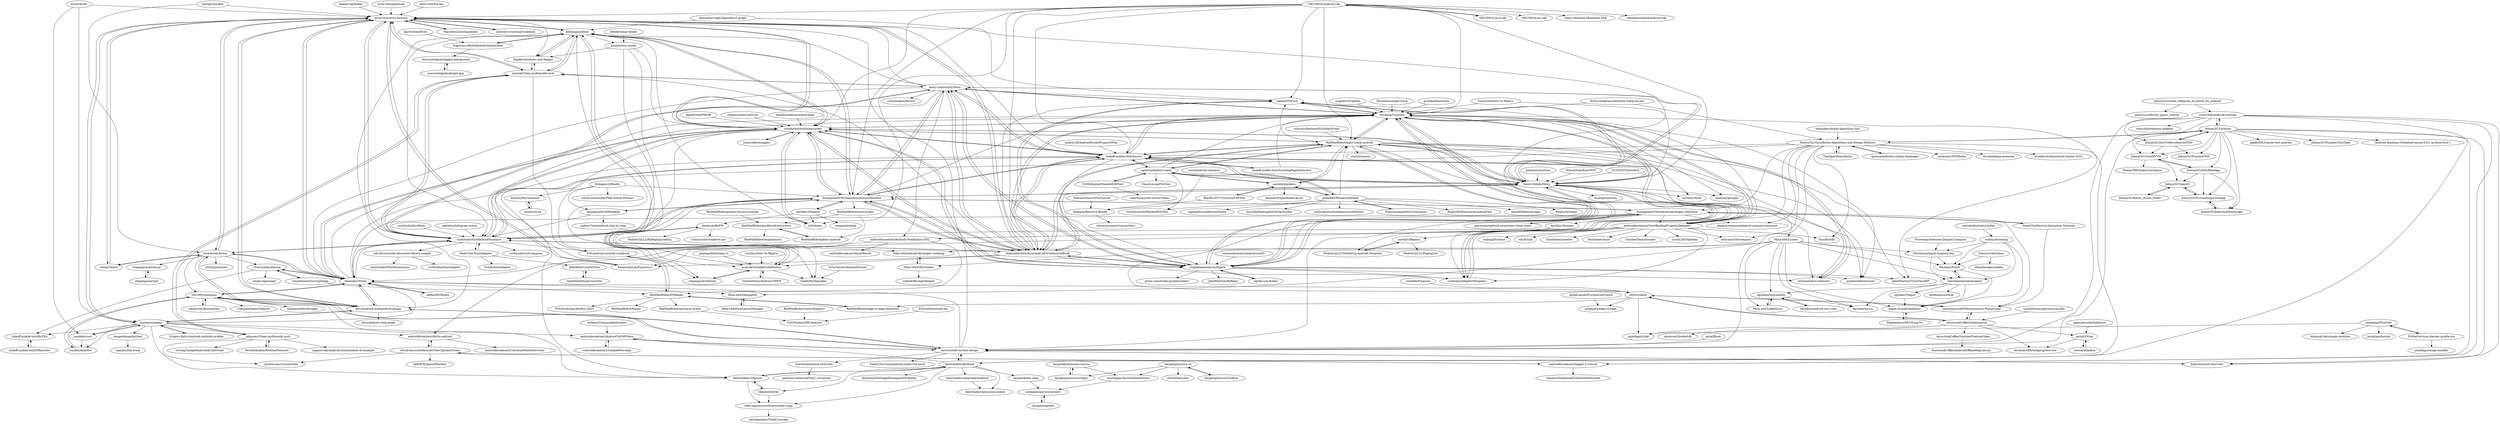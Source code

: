 digraph G {
"avito-tech/playbook" -> "avito-tech/avito-android" ["e"=1]
"TheAlgorithms/Kotlin" -> "DmitryTsyvtsyn/Kotlin-Algorithms-and-Design-Patterns" ["e"=1]
"kotlinsg/modular" -> "matzuk/Clean-multimodel-arch"
"kotlinsg/modular" -> "Tagakov/modules-and-dagger"
"kotlinsg/modular" -> "matzuk/TestableCodeMobius"
"kotlinsg/modular" -> "yandextaxitech/binaryprefs"
"kotlinsg/modular" -> "frogermcs/MultiModuleGithubClient"
"kotlinsg/modular" -> "avito-tech/avito-android"
"kotlinsg/modular" -> "ImangazalievM/CleanArchitectureManifest"
"kotlinsg/modular" -> "stepango/Archetype"
"kotlinsg/modular" -> "surfstudio/SurfAndroidStandard"
"kotlinsg/modular" -> "lyft/domic" ["e"=1]
"kotlinsg/modular" -> "hhru/android-multimodule-plugin"
"kotlinsg/modular" -> "kzaikin/test-smells"
"bobymicroby/elmo" -> "AllanHasegawa/kelm"
"bobymicroby/elmo" -> "Mishkun/Puerh"
"tinkoff-mobile-tech/ScrollingPagerIndicator" -> "tinkoff-mobile-tech/decoro" ["e"=1]
"tinkoff-mobile-tech/ScrollingPagerIndicator" -> "terrakok/Cicerone" ["e"=1]
"kotlin-telegram-bot/kotlin-telegram-bot" -> "terrakok/Cicerone" ["e"=1]
"kotlin-telegram-bot/kotlin-telegram-bot" -> "DmitryTsyvtsyn/Kotlin-Algorithms-and-Design-Patterns" ["e"=1]
"moxy-community/Moxy" -> "Arello-Mobile/Moxy"
"moxy-community/Moxy" -> "tinkoff-mobile-tech/decoro"
"moxy-community/Moxy" -> "terrakok/Cicerone"
"moxy-community/Moxy" -> "schoolhelper/MoxyX"
"moxy-community/Moxy" -> "ImangazalievM/CleanArchitectureManifest"
"moxy-community/Moxy" -> "surfstudio/SurfAndroidStandard"
"moxy-community/Moxy" -> "stephanenicolas/toothpick"
"moxy-community/Moxy" -> "ikarenkov/Modo"
"moxy-community/Moxy" -> "AndroidArchitecture/AndroidArchitectureBook"
"moxy-community/Moxy" -> "matzuk/Clean-multimodel-arch"
"moxy-community/Moxy" -> "avito-tech/avito-android"
"moxy-community/Moxy" -> "yandextaxitech/binaryprefs"
"moxy-community/Moxy" -> "badoo/MVICore" ["e"=1]
"moxy-community/Moxy" -> "kotlinsg/modular"
"moxy-community/Moxy" -> "androidbroadcast/Android-Notification-DSL"
"surfstudio/SurfAndroidStandard" -> "ImangazalievM/CleanArchitectureManifest"
"surfstudio/SurfAndroidStandard" -> "avito-tech/avito-android"
"surfstudio/SurfAndroidStandard" -> "ikarenkov/Modo"
"surfstudio/SurfAndroidStandard" -> "tinkoff-mobile-tech/decoro"
"surfstudio/SurfAndroidStandard" -> "surfstudio/surf-compose"
"surfstudio/SurfAndroidStandard" -> "Miha-x64/android-developer-roadmap"
"surfstudio/SurfAndroidStandard" -> "Fi5t/android-security-cookbook"
"surfstudio/SurfAndroidStandard" -> "formatools/forma"
"surfstudio/SurfAndroidStandard" -> "moxy-community/Moxy"
"surfstudio/SurfAndroidStandard" -> "yandextaxitech/binaryprefs"
"surfstudio/SurfAndroidStandard" -> "MaksTuev/EasyAdapter"
"surfstudio/SurfAndroidStandard" -> "matzuk/Clean-multimodel-arch"
"surfstudio/SurfAndroidStandard" -> "dmdevgo/RxPM"
"surfstudio/SurfAndroidStandard" -> "AndroidArchitecture/AndroidArchitectureBook"
"surfstudio/SurfAndroidStandard" -> "ozh-dev/recycler-decorator-library-sample"
"oolong-kt/oolong" -> "Mishkun/Puerh"
"oolong-kt/oolong" -> "inkremental/inkremental"
"oolong-kt/oolong" -> "Mishkun/jetpack-compose-faq"
"oolong-kt/oolong" -> "happy-bracket/dolphins"
"badoo/MVICore" -> "terrakok/Cicerone" ["e"=1]
"badoo/MVICore" -> "stephanenicolas/toothpick" ["e"=1]
"badoo/MVICore" -> "Arello-Mobile/Moxy" ["e"=1]
"AndroidArchitecture/AndroidArchitectureBook" -> "ImangazalievM/CleanArchitectureManifest"
"AndroidArchitecture/AndroidArchitectureBook" -> "terrakok/Cicerone"
"AndroidArchitecture/AndroidArchitectureBook" -> "Arello-Mobile/Moxy"
"AndroidArchitecture/AndroidArchitectureBook" -> "stephanenicolas/toothpick"
"AndroidArchitecture/AndroidArchitectureBook" -> "yandextaxitech/binaryprefs"
"AndroidArchitecture/AndroidArchitectureBook" -> "RedMadRobot/input-mask-android"
"AndroidArchitecture/AndroidArchitectureBook" -> "surfstudio/SurfAndroidStandard"
"AndroidArchitecture/AndroidArchitectureBook" -> "moxy-community/Moxy"
"AndroidArchitecture/AndroidArchitectureBook" -> "avito-tech/avito-android"
"AndroidArchitecture/AndroidArchitectureBook" -> "badoo/MVICore" ["e"=1]
"AndroidArchitecture/AndroidArchitectureBook" -> "KasperskyLab/Kaspresso" ["e"=1]
"AndroidArchitecture/AndroidArchitectureBook" -> "tinkoff-mobile-tech/decoro"
"AndroidArchitecture/AndroidArchitectureBook" -> "sockeqwe/AdapterDelegates" ["e"=1]
"AndroidArchitecture/AndroidArchitectureBook" -> "matzuk/Clean-multimodel-arch"
"AndroidArchitecture/AndroidArchitectureBook" -> "matzuk/TestableCodeMobius"
"appleboy/telegram-action" -> "surfstudio/SurfAndroidStandard" ["e"=1]
"skrugly/mirakle" -> "avito-tech/avito-android" ["e"=1]
"skrugly/mirakle" -> "formatools/forma" ["e"=1]
"igorwojda/kotlin-coding-challenges" -> "DmitryTsyvtsyn/Kotlin-Algorithms-and-Design-Patterns" ["e"=1]
"lyft/domic" -> "yandextaxitech/binaryprefs" ["e"=1]
"RedMadRobot/style-guides" -> "RedMadRobot/gradle-infrastructure"
"RedMadRobot/style-guides" -> "RedMadRobot/gears-android"
"MaksTuev/EasyAdapter" -> "Zuluft/AutoAdapter"
"MaksTuev/EasyAdapter" -> "AnkitKiet/CounterView"
"MaksTuev/EasyAdapter" -> "surfstudio/SurfAndroidStandard"
"ImangazalievM/Bubbble" -> "ImangazalievM/CleanArchitectureManifest"
"ImangazalievM/Bubbble" -> "andrey7mel/android-step-by-step" ["e"=1]
"ImangazalievM/Bubbble" -> "surfstudio/SurfAndroidStandard"
"badoo/MVIKotlin" -> "ikarenkov/Modo" ["e"=1]
"agoda-com/Kakao" -> "stephanenicolas/toothpick" ["e"=1]
"VKCOM/vk-android-sdk" -> "VKCOM/vk-java-sdk" ["e"=1]
"VKCOM/vk-android-sdk" -> "Arello-Mobile/Moxy"
"VKCOM/vk-android-sdk" -> "VKCOM/vk-ios-sdk" ["e"=1]
"VKCOM/vk-android-sdk" -> "thest1/Android-VKontakte-SDK"
"VKCOM/vk-android-sdk" -> "ImangazalievM/CleanArchitectureManifest"
"VKCOM/vk-android-sdk" -> "tinkoff-mobile-tech/decoro"
"VKCOM/vk-android-sdk" -> "RedMadRobot/input-mask-android"
"VKCOM/vk-android-sdk" -> "terrakok/Cicerone"
"VKCOM/vk-android-sdk" -> "badoo/MVICore" ["e"=1]
"VKCOM/vk-android-sdk" -> "avito-tech/avito-android"
"VKCOM/vk-android-sdk" -> "lyft/domic" ["e"=1]
"VKCOM/vk-android-sdk" -> "yandextaxitech/binaryprefs"
"VKCOM/vk-android-sdk" -> "AndroidArchitecture/AndroidArchitectureBook"
"VKCOM/vk-android-sdk" -> "odnoklassniki/ok-android-sdk"
"marcosholgado/dagger-playground" -> "marcosholgado/plugin-app"
"MarathonLabs/marathon" -> "avito-tech/avito-android" ["e"=1]
"cdsap/Talaiot" -> "avito-tech/avito-android" ["e"=1]
"cdsap/Talaiot" -> "formatools/forma" ["e"=1]
"frogermcs/MultiModuleGithubClient" -> "kotlinsg/modular"
"frogermcs/MultiModuleGithubClient" -> "marcosholgado/dagger-playground"
"AsynctaskCoffee/YoutubeFloatingVideo" -> "AsynctaskCoffee/AndroidOfflineMapLibrary"
"matzuk/Clean-multimodel-arch" -> "Tagakov/modules-and-dagger"
"matzuk/Clean-multimodel-arch" -> "kotlinsg/modular"
"matzuk/Clean-multimodel-arch" -> "phansier/Clean-multimodel-arch"
"matzuk/Clean-multimodel-arch" -> "avito-tech/avito-android"
"matzuk/Clean-multimodel-arch" -> "surfstudio/SurfAndroidStandard"
"matzuk/Clean-multimodel-arch" -> "Fi5t/android-security-cookbook"
"matzuk/Clean-multimodel-arch" -> "moxy-community/Moxy"
"reduxkotlin/redux-kotlin" -> "oolong-kt/oolong" ["e"=1]
"saurabharora90/MotionLayout-Playground" -> "int02h/skelly"
"saurabharora90/MotionLayout-Playground" -> "AsynctaskCoffee/VideoLayout"
"fylmr/android-interview" -> "iartr/mobile-system-design"
"Fi5t/android-security-cookbook" -> "RedMadRobot/PINkman"
"avito-tech/Emcee" -> "avito-tech/avito-android" ["e"=1]
"RedMadRobot/state-delegator" -> "Fi5t/NimbusSRP-Android"
"marcosholgado/plugin-app" -> "marcosholgado/dagger-playground"
"hhru/android-multimodule-plugin" -> "hhru/android-style-guide"
"hhru/android-multimodule-plugin" -> "VKCOM/vkompose"
"hhru/android-multimodule-plugin" -> "ikarenkov/Modo"
"hhru/android-multimodule-plugin" -> "formatools/forma"
"hhru/android-multimodule-plugin" -> "avito-tech/avito-android"
"hhru/android-multimodule-plugin" -> "yandex/yatagan"
"hhru/android-multimodule-plugin" -> "iartr/mobile-system-design"
"Tagakov/modules-and-dagger" -> "matzuk/Clean-multimodel-arch"
"Tagakov/modules-and-dagger" -> "kotlinsg/modular"
"ozh-dev/recycler-decorator-library-sample" -> "surfstudio/EasyAdapter"
"ozh-dev/recycler-decorator-library-sample" -> "mintrocket/MintPermissions"
"Miha-x64/Lychee" -> "egroden/AndroidInfo"
"Miha-x64/Lychee" -> "egroden/mvico"
"Miha-x64/Lychee" -> "Miha-x64/FiftyShades"
"Miha-x64/Lychee" -> "Miha-x64/android-developer-roadmap"
"Miha-x64/Lychee" -> "Miha-x64/LinkedLists"
"Miha-x64/Lychee" -> "Mishkun/Puerh"
"Miha-x64/Lychee" -> "Miha-x64/Delegapter"
"Miha-x64/Lychee" -> "inkremental/inkremental"
"Miha-x64/Lychee" -> "happy-bracket/dolphins"
"Miha-x64/Lychee" -> "Mishkun/jetpack-compose-faq"
"savegame/godot" -> "savegame/aurora-heroes3"
"kzaikin/test-smells" -> "matzuk/TestableCodeMobius"
"kzaikin/test-smells" -> "Gaket/Earthquakes"
"kzaikin/test-smells" -> "Tagakov/modules-and-dagger"
"kzaikin/test-smells" -> "yandextaxitech/binaryprefs"
"stepango/aar2jar" -> "stepango/android-jar"
"stepango/android-jar" -> "stepango/aar2jar"
"Miha-x64/android-developer-roadmap" -> "Miha-x64/FiftyShades"
"sgrekov/Teapot" -> "happy-bracket/dolphins"
"RedMadRobot/acronym-avatar" -> "Fi5t/NimbusSRP-Android"
"AnkitKiet/EmojiConverter" -> "AnkitKiet/CounterView"
"Miha-x64/LinkedLists" -> "egroden/AndroidInfo"
"AnkitKiet/CounterView" -> "AnkitKiet/EmojiConverter"
"JohnnySC/flutter_itunes_finder" -> "JohnnySC/SpaceX"
"JohnnySC/SpaceX" -> "JohnnySC/flutter_itunes_finder"
"JohnnySC/SpaceX" -> "JohnnySC/PicsAndLoginTestApp"
"Nepherpitou/MVI-Kung-Fu" -> "happy-bracket/dolphins"
"Naveentp/Awesome-Jetpack-Compose" -> "Mishkun/jetpack-compose-faq" ["e"=1]
"formatools/forma" -> "avito-tech/avito-android"
"formatools/forma" -> "int02h/primaree"
"formatools/forma" -> "stepango/android-jar"
"formatools/forma" -> "hhru/android-multimodule-plugin"
"formatools/forma" -> "ikarenkov/Modo"
"formatools/forma" -> "vivid-money/elmslie"
"formatools/forma" -> "surfstudio/SurfAndroidStandard"
"formatools/forma" -> "cdsap/Talaiot" ["e"=1]
"formatools/forma" -> "VKCOM/vkompose"
"vmadalin/easypermissions-ktx" -> "AsynctaskCoffee/VideoLayout" ["e"=1]
"serso/android-checkout" -> "lukaspili/Reactive-Billing" ["e"=1]
"serso/android-checkout" -> "Arello-Mobile/Moxy" ["e"=1]
"KasperskyLab/Kaspresso" -> "avito-tech/avito-android" ["e"=1]
"KasperskyLab/Kaspresso" -> "terrakok/Cicerone" ["e"=1]
"petrovyuri/clone_telegram_on_kotlin_for_android" -> "petrovyuri/flutter_game_tutorial"
"petrovyuri/clone_telegram_on_kotlin_for_android" -> "romychab/android-tutorials"
"avito-tech/avito-android" -> "ikarenkov/Modo"
"avito-tech/avito-android" -> "yandextaxitech/binaryprefs"
"avito-tech/avito-android" -> "MarathonLabs/marathon" ["e"=1]
"avito-tech/avito-android" -> "formatools/forma"
"avito-tech/avito-android" -> "surfstudio/SurfAndroidStandard"
"avito-tech/avito-android" -> "KasperskyLab/Kaspresso" ["e"=1]
"avito-tech/avito-android" -> "android-ui-testing/Cookbook" ["e"=1]
"avito-tech/avito-android" -> "cdsap/Talaiot" ["e"=1]
"avito-tech/avito-android" -> "hhru/android-multimodule-plugin"
"avito-tech/avito-android" -> "Tagakov/modules-and-dagger"
"avito-tech/avito-android" -> "badoo/MVICore" ["e"=1]
"avito-tech/avito-android" -> "matzuk/Clean-multimodel-arch"
"avito-tech/avito-android" -> "kotlinsg/modular"
"avito-tech/avito-android" -> "AndroidArchitecture/AndroidArchitectureBook"
"avito-tech/avito-android" -> "yandex/yatagan"
"androidbroadcast/ViewBindingPropertyDelegate" -> "terrakok/Cicerone"
"androidbroadcast/ViewBindingPropertyDelegate" -> "arkivanov/Decompose" ["e"=1]
"androidbroadcast/ViewBindingPropertyDelegate" -> "chrisbanes/haze" ["e"=1]
"androidbroadcast/ViewBindingPropertyDelegate" -> "ChuckerTeam/chucker" ["e"=1]
"androidbroadcast/ViewBindingPropertyDelegate" -> "sockeqwe/AdapterDelegates" ["e"=1]
"androidbroadcast/ViewBindingPropertyDelegate" -> "androidbroadcast/Android-Notification-DSL"
"androidbroadcast/ViewBindingPropertyDelegate" -> "ikarenkov/Modo"
"androidbroadcast/ViewBindingPropertyDelegate" -> "LouisCAD/Splitties" ["e"=1]
"androidbroadcast/ViewBindingPropertyDelegate" -> "badoo/MVICore" ["e"=1]
"androidbroadcast/ViewBindingPropertyDelegate" -> "cashapp/turbine" ["e"=1]
"androidbroadcast/ViewBindingPropertyDelegate" -> "Foso/Ktorfit" ["e"=1]
"androidbroadcast/ViewBindingPropertyDelegate" -> "KasperskyLab/Kaspresso" ["e"=1]
"androidbroadcast/ViewBindingPropertyDelegate" -> "coil-kt/coil" ["e"=1]
"androidbroadcast/ViewBindingPropertyDelegate" -> "tinkoff-mobile-tech/decoro"
"androidbroadcast/ViewBindingPropertyDelegate" -> "chrisbanes/insetter" ["e"=1]
"creati8e/Finances" -> "int02h/skelly"
"AsynctaskCoffee/VideoLayout" -> "int02h/skelly"
"AsynctaskCoffee/VideoLayout" -> "saurabharora90/MotionLayout-Playground"
"AsynctaskCoffee/VideoLayout" -> "skydoves/DoubleLift" ["e"=1]
"AsynctaskCoffee/VideoLayout" -> "girish3/Vlog"
"AsynctaskCoffee/VideoLayout" -> "AsynctaskCoffee/YoutubeFloatingVideo"
"AsynctaskCoffee/VideoLayout" -> "ibrahimsn98/taskprogressview" ["e"=1]
"AsynctaskCoffee/VideoLayout" -> "jeziellago/Linkt"
"Grigory-Rylov/android-methods-profiler" -> "yandex/yatagan" ["e"=1]
"igorwojda/android-ecosystem-cheat-sheet" -> "ImangazalievM/android-developer-reference" ["e"=1]
"BlacKCaT27/CurrencyEditText" -> "santalu/maskara"
"BlacKCaT27/CurrencyEditText" -> "lukaspili/Reactive-Billing"
"appmattus/kotlinfixture" -> "girish3/Vlog" ["e"=1]
"PicPay/version-checker-gradle-lint" -> "jeziellago/FlowNav"
"PicPay/version-checker-gradle-lint" -> "jeziellago/image-minifier"
"surfstudio/SurfGear" -> "surfstudio/SurfAndroidStandard" ["e"=1]
"Mishkun/android-lint-rules" -> "egroden/AndroidInfo"
"egroden/AndroidInfo" -> "Miha-x64/LinkedLists"
"egroden/AndroidInfo" -> "Mishkun/android-lint-rules"
"egroden/AndroidInfo" -> "egroden/mvico"
"androidbroadcast/Android-Notification-DSL" -> "androidbroadcast/AsyncResult"
"androidbroadcast/Android-Notification-DSL" -> "androidbroadcast/devto-android"
"androidbroadcast/Android-Notification-DSL" -> "RedMadRobot/PINkman"
"RedMadRobot/PINkman" -> "Fi5t/workshop-devfest-2020"
"RedMadRobot/PINkman" -> "Fi5t/android-security-cookbook"
"RedMadRobot/PINkman" -> "RedMadRobot/edge-to-edge-decorator"
"RedMadRobot/PINkman" -> "RedMadRobot/acronym-avatar"
"RedMadRobot/PINkman" -> "RedMadRobot/flipper"
"Mishkun/jetpack-compose-faq" -> "Mishkun/Puerh"
"Mishkun/jetpack-compose-faq" -> "inkremental/inkremental"
"aartikov/Sesame" -> "aartikov/Replica"
"aartikov/Sesame" -> "MobileUpLLC/MobileUp-Android-Template"
"inkremental/inkremental" -> "egroden/AndroidInfo"
"inkremental/inkremental" -> "happy-bracket/dolphins"
"inkremental/inkremental" -> "JetBrains/noria-kt"
"inkremental/inkremental" -> "Mishkun/Puerh"
"inkremental/inkremental" -> "egroden/mvico"
"inkremental/inkremental" -> "sgrekov/Teapot"
"egslava/edittext-mask" -> "pinball83/Masked-Edittext"
"egslava/edittext-mask" -> "santalu/maskara"
"egslava/edittext-mask" -> "RedMadRobot/input-mask-android"
"egslava/edittext-mask" -> "VicMikhailau/MaskedEditText"
"egslava/edittext-mask" -> "tinkoff-mobile-tech/decoro"
"egslava/edittext-mask" -> "toshikurauchi/MaskedEditText"
"egslava/edittext-mask" -> "terrakok/Cicerone"
"egslava/edittext-mask" -> "ChaosLeung/PinView" ["e"=1]
"egslava/edittext-mask" -> "Arello-Mobile/Moxy"
"girish3/Vlog" -> "cioccarellia/kite"
"girish3/Vlog" -> "ibrahimsn98/taskprogressview" ["e"=1]
"jeziellago/FlowNav" -> "PicPay/version-checker-gradle-lint"
"jeziellago/FlowNav" -> "jeziellago/Linkt"
"jeziellago/FlowNav" -> "dotanuki-labs/magic-modules"
"jeziellago/FlowNav" -> "jeziellago/kachej"
"Mishkun/Puerh" -> "inkremental/inkremental"
"Mishkun/Puerh" -> "happy-bracket/dolphins"
"phansier/Clean-multimodel-arch" -> "PavelSidyakin/WeatherForecast"
"phansier/Clean-multimodel-arch" -> "matzuk/Clean-multimodel-arch"
"phansier/Clean-multimodel-arch" -> "zagayevskiy/android-multimodule-di-example"
"phansier/Clean-multimodel-arch" -> "orcchg/SampleAndroidArchAtScale"
"phansier/Clean-multimodel-arch" -> "silverxcoins/CustomView"
"tonykolomeytsev/mpeiapp" -> "Miha-x64/Delegapter"
"tonykolomeytsev/mpeiapp" -> "vivid-money/elmslie"
"JorgeCastilloPrz/AndroidColorX" -> "sergejsha/edge-to-edge" ["e"=1]
"PavelSidyakin/WeatherForecast" -> "phansier/Clean-multimodel-arch"
"Fi5t/authenticate-me" -> "Fi5t/NimbusSRP-Android"
"RedMadRobot/edge-to-edge-decorator" -> "RedMadRobot/PINkman"
"happy-bracket/dolphins" -> "Nepherpitou/MVI-Kung-Fu"
"SmartToolFactory/Animation-Tutorials" -> "ImangazalievM/android-developer-reference" ["e"=1]
"SmartToolFactory/Animation-Tutorials" -> "saurabharora90/MotionLayout-Playground" ["e"=1]
"ImangazalievM/android-developer-reference" -> "SmartToolFactory/Animation-Tutorials" ["e"=1]
"ImangazalievM/android-developer-reference" -> "ImangazalievM/CleanArchitectureManifest"
"ImangazalievM/android-developer-reference" -> "saurabharora90/MotionLayout-Playground"
"ImangazalievM/android-developer-reference" -> "igorwojda/android-ecosystem-cheat-sheet" ["e"=1]
"ImangazalievM/android-developer-reference" -> "iartr/mobile-system-design"
"ImangazalievM/android-developer-reference" -> "aartikov/Sesame"
"ImangazalievM/android-developer-reference" -> "ikarenkov/Modo"
"ImangazalievM/android-developer-reference" -> "androidbroadcast/ViewBindingPropertyDelegate"
"ImangazalievM/android-developer-reference" -> "jetpack-compose/jetpack-compose-awesome" ["e"=1]
"ImangazalievM/android-developer-reference" -> "int02h/skelly"
"erfansn/ComposableScreens" -> "androidbroadcast/AndroidToKMPState" ["e"=1]
"androidbroadcast/devto-android" -> "androidbroadcast/UniversalMobileServices"
"androidbroadcast/devto-android" -> "elvisfromsouth/RecyclerViewTipsAndTricks"
"grishka/Houseclub" -> "terrakok/Cicerone" ["e"=1]
"Froussios/Intro-To-RxJava" -> "Arello-Mobile/Moxy" ["e"=1]
"Froussios/Intro-To-RxJava" -> "terrakok/Cicerone" ["e"=1]
"yshrsmz/KeyboardVisibilityEvent" -> "RedMadRobot/input-mask-android" ["e"=1]
"sockeqwe/AdapterDelegates" -> "terrakok/Cicerone" ["e"=1]
"sockeqwe/AdapterDelegates" -> "Arello-Mobile/Moxy" ["e"=1]
"JohnnySC/HolyBibleApp" -> "JohnnySC/CoreMVVM"
"JohnnySC/HolyBibleApp" -> "JohnnySC/JokesAndQuotesApp"
"JohnnySC/HolyBibleApp" -> "JohnnySC/PicsAndLoginTestApp"
"JohnnySC/HolyBibleApp" -> "JohnnySC/SpaceX"
"romychab/android-tutorials" -> "JohnnySC/Lectures"
"romychab/android-tutorials" -> "romychab/element-adapter"
"romychab/android-tutorials" -> "androidbroadcast/Dagger-2-Course"
"romychab/android-tutorials" -> "JohnnySC/CoreMVVM"
"romychab/android-tutorials" -> "fylmr/android-interview"
"romychab/android-tutorials" -> "AlexGladkov/JetHabit"
"romychab/android-tutorials" -> "iartr/mobile-system-design"
"romychab/android-tutorials" -> "JohnnySC/ZeroToHeroAndroidTDD"
"ikarenkov/Modo" -> "avito-tech/avito-android"
"ikarenkov/Modo" -> "VKCOM/vkompose"
"ikarenkov/Modo" -> "hhru/android-multimodule-plugin"
"ikarenkov/Modo" -> "surfstudio/SurfAndroidStandard"
"ikarenkov/Modo" -> "vivid-money/elmslie"
"ikarenkov/Modo" -> "formatools/forma"
"ikarenkov/Modo" -> "yandextaxitech/binaryprefs"
"ikarenkov/Modo" -> "terrakok/Cicerone"
"ikarenkov/Modo" -> "badoo/MVIKotlin" ["e"=1]
"ikarenkov/Modo" -> "int02h/skelly"
"ikarenkov/Modo" -> "RedMadRobot/PINkman"
"JohnnySC/Lectures" -> "JohnnySC/ZeroToHeroAndroidTDD"
"JohnnySC/Lectures" -> "JohnnySC/HolyBibleApp"
"JohnnySC/Lectures" -> "JohnnySC/CoreMVVM"
"JohnnySC/Lectures" -> "romychab/android-tutorials"
"JohnnySC/Lectures" -> "JohnnySC/NumbersTestTask"
"JohnnySC/Lectures" -> "androidbroadcast/Dagger-2-Course"
"JohnnySC/Lectures" -> "fylmr/android-interview"
"JohnnySC/Lectures" -> "JohnnySC/JokesAndQuotesApp"
"JohnnySC/Lectures" -> "DmitryTsyvtsyn/Kotlin-Algorithms-and-Design-Patterns"
"JohnnySC/Lectures" -> "Android-Academy-Global/advanced-2021-architecture-1"
"JohnnySC/Lectures" -> "appKODE/trainee-test-android"
"JohnnySC/Lectures" -> "JohnnySC/PracticeTDD"
"JohnnySC/Lectures" -> "iartr/mobile-system-design"
"JohnnySC/Lectures" -> "JohnnySC/PicsAndLoginTestApp"
"AlexGladkov/JetHabit" -> "AlexGladkov/Odyssey"
"AlexGladkov/JetHabit" -> "iartr/mobile-system-design"
"AlexGladkov/JetHabit" -> "adeo-opensource/kviewmodel--mpp"
"AlexGladkov/JetHabit" -> "Skeptick/libres" ["e"=1]
"AlexGladkov/JetHabit" -> "AlexGladkov/playzone-mobile"
"AlexGladkov/JetHabit" -> "AlexGladkov/playzone-backend"
"AlexGladkov/JetHabit" -> "IlyaGulya/TodoAppDecomposeMviKotlin" ["e"=1]
"AlexGladkov/JetHabit" -> "keygenqt/km-shop"
"AlexGladkov/JetHabit" -> "androidbroadcast/AndroidToKMPState"
"KakaoCup/Kakao" -> "avito-tech/avito-android" ["e"=1]
"elvisfromsouth/RecyclerViewTipsAndTricks" -> "androidbroadcast/devto-android"
"elvisfromsouth/RecyclerViewTipsAndTricks" -> "androidbroadcast/Dagger-2-Course"
"elvisfromsouth/RecyclerViewTipsAndTricks" -> "silverxcoins/CustomView"
"elvisfromsouth/RecyclerViewTipsAndTricks" -> "AJIEKCX/SpaceXRockets"
"androidbroadcast/Dagger-2-Course" -> "stepanovD/AndroidChatOverWebsocket"
"androidbroadcast/Dagger-2-Course" -> "elvisfromsouth/RecyclerViewTipsAndTricks"
"RedMadRobot/gears-android" -> "RedMadRobot/gradle-infrastructure"
"vivid-money/elmslie" -> "tonykolomeytsev/mpeiapp"
"vivid-money/elmslie" -> "tinkoff-mobile-tech/KoTEA"
"vivid-money/elmslie" -> "sergei-lapin/napt" ["e"=1]
"vivid-money/elmslie" -> "ikarenkov/Modo"
"Miha-x64/FiftyShades" -> "Miha-x64/android-developer-roadmap"
"Miha-x64/FiftyShades" -> "vadiole/ReceiptsKeeper"
"int02h/skelly" -> "saurabharora90/MotionLayout-Playground"
"int02h/skelly" -> "jeziellago/Linkt"
"int02h/skelly" -> "sergejsha/edge-to-edge"
"int02h/skelly" -> "AsynctaskCoffee/VideoLayout"
"int02h/skelly" -> "RedMadRobot/edge-to-edge-decorator"
"cioccarellia/kite" -> "girish3/Vlog"
"JohnnySC/PicsAndLoginTestApp" -> "JohnnySC/JokesAndQuotesApp"
"JohnnySC/PicsAndLoginTestApp" -> "JohnnySC/SpaceX"
"JohnnySC/JokesAndQuotesApp" -> "JohnnySC/PicsAndLoginTestApp"
"RedMadRobot/gradle-infrastructure" -> "RedMadRobot/gears-android"
"RedMadRobot/gradle-infrastructure" -> "RedMadRobot/mapmemory"
"daugeldauge/kinzhal" -> "vganin/click-track"
"DmitryTsyvtsyn/Kotlin-Algorithms-and-Design-Patterns" -> "arkivanov/MVIKotlin" ["e"=1]
"DmitryTsyvtsyn/Kotlin-Algorithms-and-Design-Patterns" -> "iartr/mobile-system-design"
"DmitryTsyvtsyn/Kotlin-Algorithms-and-Design-Patterns" -> "androidbroadcast/ViewBindingPropertyDelegate"
"DmitryTsyvtsyn/Kotlin-Algorithms-and-Design-Patterns" -> "JohnnySC/Lectures"
"DmitryTsyvtsyn/Kotlin-Algorithms-and-Design-Patterns" -> "AlexGladkov/JetHabit"
"DmitryTsyvtsyn/Kotlin-Algorithms-and-Design-Patterns" -> "terrakok/kmp-awesome" ["e"=1]
"DmitryTsyvtsyn/Kotlin-Algorithms-and-Design-Patterns" -> "ImangazalievM/android-developer-reference"
"DmitryTsyvtsyn/Kotlin-Algorithms-and-Design-Patterns" -> "igorwojda/kotlin-coding-challenges" ["e"=1]
"DmitryTsyvtsyn/Kotlin-Algorithms-and-Design-Patterns" -> "jetpack-compose/jetpack-compose-awesome" ["e"=1]
"DmitryTsyvtsyn/Kotlin-Algorithms-and-Design-Patterns" -> "arkivanov/Decompose" ["e"=1]
"DmitryTsyvtsyn/Kotlin-Algorithms-and-Design-Patterns" -> "TheAlgorithms/Kotlin" ["e"=1]
"DmitryTsyvtsyn/Kotlin-Algorithms-and-Design-Patterns" -> "krzdabrowski/android-starter-2022" ["e"=1]
"DmitryTsyvtsyn/Kotlin-Algorithms-and-Design-Patterns" -> "Foso/Ktorfit" ["e"=1]
"DmitryTsyvtsyn/Kotlin-Algorithms-and-Design-Patterns" -> "AlexGladkov/Odyssey"
"DmitryTsyvtsyn/Kotlin-Algorithms-and-Design-Patterns" -> "tinkoff-mobile-tech/decoro"
"AlexGladkov/Odyssey" -> "AlexGladkov/JetHabit"
"AlexGladkov/Odyssey" -> "adeo-opensource/kviewmodel--mpp"
"AlexGladkov/Odyssey" -> "Skeptick/libres" ["e"=1]
"AlexGladkov/Odyssey" -> "VKCOM/vkompose"
"android-ui-testing/Cookbook" -> "avito-tech/avito-android" ["e"=1]
"pinball83/Masked-Edittext" -> "egslava/edittext-mask"
"pinball83/Masked-Edittext" -> "francoiscampbell/CircleLayout" ["e"=1]
"pinball83/Masked-Edittext" -> "Rogero0o/PasswordLoadingView" ["e"=1]
"pinball83/Masked-Edittext" -> "santalu/maskara"
"pinball83/Masked-Edittext" -> "shem8/MaterialLogin" ["e"=1]
"pinball83/Masked-Edittext" -> "Pixplicity/sharp" ["e"=1]
"pinball83/Masked-Edittext" -> "raphaelbussa/BottomDialog" ["e"=1]
"pinball83/Masked-Edittext" -> "JustZak/DilatingDotsProgressBar" ["e"=1]
"pinball83/Masked-Edittext" -> "RedMadRobot/input-mask-android"
"pinball83/Masked-Edittext" -> "scottyab/showhidepasswordedittext" ["e"=1]
"pinball83/Masked-Edittext" -> "toshikurauchi/MaskedEditText"
"adeo-opensource/kviewmodel--mpp" -> "antonkazakov/TotalCoverage"
"phplego/kotlinlang.ru" -> "matzuk/TestableCodeMobius"
"RedMadRobot/gradle-version-catalogs" -> "RedMadRobot/gradle-infrastructure"
"takahirom/decomposer" -> "VKCOM/vkompose"
"tinkoff-mobile-tech/TiRecycler" -> "tinkoff-mobile-tech/KoTEA"
"francoiscampbell/CircleLayout" -> "pinball83/Masked-Edittext" ["e"=1]
"auxility/Intro-To-RxJava" -> "matzuk/TestableCodeMobius"
"neochapay/AuroraYandexMusic" -> "savegame/aurora-heroes3"
"aartikov/Replica" -> "MobileUpLLC/MobileUp-Android-Template"
"aartikov/Replica" -> "MobileUpLLC/PagingList"
"JohnnySC/CoreMVVM" -> "JohnnySC/HolyBibleApp"
"JohnnySC/CoreMVVM" -> "MaximT89/Global-test-place"
"JohnnySC/CoreMVVM" -> "JohnnySC/SpaceX"
"MobileUpLLC/MobileUp-Android-Template" -> "aartikov/Replica"
"AlexGladkov/playzone-backend" -> "AlexGladkov/playzone-mobile"
"Miha-x64/FlowLayoutManager" -> "Miha-x64/Delegapter"
"Miha-x64/Delegapter" -> "Miha-x64/FlowLayoutManager"
"keygenqt/km-shop" -> "savegame/aurora-heroes3"
"yandex/yatagan" -> "yandex/scout"
"yandex/yatagan" -> "yandex/demeter"
"yandex/yatagan" -> "hhru/android-multimodule-plugin"
"yandex/yatagan" -> "ikarenkov/Modo"
"yandex/yatagan" -> "avito-tech/avito-android"
"yandex/yatagan" -> "Grigory-Rylov/android-methods-profiler" ["e"=1]
"yandex/yatagan" -> "AlexGladkov/Odyssey"
"yandex/yatagan" -> "androidbroadcast/AndroidToKMPState"
"yandex/yatagan" -> "androidbroadcast/devto-android"
"yandex/yatagan" -> "daugeldauge/kinzhal"
"yandex/yatagan" -> "tinkoff-mobile-tech/KoTEA"
"yandex/yatagan" -> "phansier/Clean-multimodel-arch"
"bluelinelabs/Conductor" -> "terrakok/Cicerone" ["e"=1]
"patloew/countries" -> "Arello-Mobile/Moxy" ["e"=1]
"requery/sqlite-android" -> "yandextaxitech/binaryprefs" ["e"=1]
"stephanenicolas/toothpick" -> "terrakok/Cicerone"
"stephanenicolas/toothpick" -> "Arello-Mobile/Moxy"
"stephanenicolas/toothpick" -> "bluelinelabs/Conductor" ["e"=1]
"stephanenicolas/toothpick" -> "badoo/MVICore" ["e"=1]
"stephanenicolas/toothpick" -> "AndroidArchitecture/AndroidArchitectureBook"
"stephanenicolas/toothpick" -> "moxy-community/Moxy"
"stephanenicolas/toothpick" -> "artem-zinnatullin/qualitymatters" ["e"=1]
"stephanenicolas/toothpick" -> "ImangazalievM/CleanArchitectureManifest"
"stephanenicolas/toothpick" -> "sockeqwe/AdapterDelegates" ["e"=1]
"stephanenicolas/toothpick" -> "RedMadRobot/input-mask-android"
"stephanenicolas/toothpick" -> "JakeWharton/RxRelay" ["e"=1]
"stephanenicolas/toothpick" -> "yandextaxitech/binaryprefs"
"stephanenicolas/toothpick" -> "JakeWharton/ThreeTenABP" ["e"=1]
"stephanenicolas/toothpick" -> "pushtorefresh/storio" ["e"=1]
"stephanenicolas/toothpick" -> "agoda-com/Kakao" ["e"=1]
"Skeptick/libres" -> "adeo-opensource/kviewmodel--mpp" ["e"=1]
"Skeptick/libres" -> "AlexGladkov/Odyssey" ["e"=1]
"6thsolution/EasyMVP" -> "Arello-Mobile/Moxy" ["e"=1]
"Arello-Mobile/Moxy" -> "terrakok/Cicerone"
"Arello-Mobile/Moxy" -> "moxy-community/Moxy"
"Arello-Mobile/Moxy" -> "stephanenicolas/toothpick"
"Arello-Mobile/Moxy" -> "AndroidArchitecture/AndroidArchitectureBook"
"Arello-Mobile/Moxy" -> "ImangazalievM/CleanArchitectureManifest"
"Arello-Mobile/Moxy" -> "RedMadRobot/input-mask-android"
"Arello-Mobile/Moxy" -> "bluelinelabs/Conductor" ["e"=1]
"Arello-Mobile/Moxy" -> "tinkoff-mobile-tech/decoro"
"Arello-Mobile/Moxy" -> "yandextaxitech/binaryprefs"
"Arello-Mobile/Moxy" -> "pushtorefresh/storio" ["e"=1]
"Arello-Mobile/Moxy" -> "sockeqwe/AdapterDelegates" ["e"=1]
"Arello-Mobile/Moxy" -> "badoo/MVICore" ["e"=1]
"Arello-Mobile/Moxy" -> "sockeqwe/mosby" ["e"=1]
"Arello-Mobile/Moxy" -> "nytimes/Store" ["e"=1]
"Arello-Mobile/Moxy" -> "lisawray/groupie" ["e"=1]
"FabianTerhorst/FastLayout" -> "lukaspili/Reactive-Billing"
"VicMikhailau/MaskedEditText" -> "egslava/edittext-mask"
"VicMikhailau/MaskedEditText" -> "razortheory/drf-secure-token"
"divkit/divkit" -> "yandex/yatagan" ["e"=1]
"divkit/divkit" -> "avito-tech/avito-android" ["e"=1]
"divkit/divkit" -> "yandex/scout" ["e"=1]
"ncapdevi/FragNav" -> "terrakok/Cicerone" ["e"=1]
"joomcode/smuggler" -> "yandextaxitech/binaryprefs" ["e"=1]
"matzuk/TestableCodeMobius" -> "stepango/Archetype"
"matzuk/TestableCodeMobius" -> "kotlinsg/modular"
"matzuk/TestableCodeMobius" -> "VictoriaSlmn/Android-VIPER"
"matzuk/TestableCodeMobius" -> "Gaket/Earthquakes"
"lukaspili/Reactive-Billing" -> "ubiratansoares/rxassertions" ["e"=1]
"keygenqt/awesome-aurora" -> "keygenqt/aurora-scripts"
"keygenqt/awesome-aurora" -> "neochapay/AuroraYandexMusic"
"VictoriaSlmn/Android-VIPER" -> "matzuk/TestableCodeMobius"
"tinkoff-mobile-tech/KoTEA" -> "tinkoff-mobile-tech/TiRecycler"
"terrakok/Cicerone" -> "Arello-Mobile/Moxy"
"terrakok/Cicerone" -> "RedMadRobot/input-mask-android"
"terrakok/Cicerone" -> "sockeqwe/AdapterDelegates" ["e"=1]
"terrakok/Cicerone" -> "stephanenicolas/toothpick"
"terrakok/Cicerone" -> "bluelinelabs/Conductor" ["e"=1]
"terrakok/Cicerone" -> "AndroidArchitecture/AndroidArchitectureBook"
"terrakok/Cicerone" -> "moxy-community/Moxy"
"terrakok/Cicerone" -> "badoo/MVICore" ["e"=1]
"terrakok/Cicerone" -> "JakeWharton/ThreeTenABP" ["e"=1]
"terrakok/Cicerone" -> "tinkoff-mobile-tech/decoro"
"terrakok/Cicerone" -> "yandextaxitech/binaryprefs"
"terrakok/Cicerone" -> "pushtorefresh/storio" ["e"=1]
"terrakok/Cicerone" -> "androidbroadcast/ViewBindingPropertyDelegate"
"terrakok/Cicerone" -> "lisawray/groupie" ["e"=1]
"terrakok/Cicerone" -> "nytimes/Store" ["e"=1]
"yandex/scout" -> "yandex/yatagan"
"yandex/scout" -> "yandex/demeter"
"GCX-HCI/ThirtyInch" -> "Arello-Mobile/Moxy" ["e"=1]
"ArturVasilov/AndroidSchool" -> "Gaket/Earthquakes" ["e"=1]
"alexzaitsev/apk-dependency-graph" -> "kotlinsg/modular" ["e"=1]
"alexzaitsev/apk-dependency-graph" -> "stephanenicolas/toothpick" ["e"=1]
"mannodermaus/android-junit5" -> "stephanenicolas/toothpick" ["e"=1]
"andyb129/AndroidStudioPluginsNPlay" -> "tinkoff-mobile-tech/decoro" ["e"=1]
"VKCOM/vk-java-sdk" -> "VKCOM/vk-android-sdk" ["e"=1]
"savegame/aurora-heroes3" -> "savegame/godot"
"VKCOM/vkompose" -> "yandex/demeter"
"VKCOM/vkompose" -> "hhru/android-multimodule-plugin"
"VKCOM/vkompose" -> "takahirom/decomposer"
"VKCOM/vkompose" -> "ikarenkov/Modo"
"VKCOM/vkompose" -> "ComposeGears/Valkyrie" ["e"=1]
"VKCOM/vkompose" -> "theapache64/rebugger" ["e"=1]
"VKCOM/vkompose" -> "iartr/mobile-system-design"
"buildfoundation/mainframer" -> "yandextaxitech/binaryprefs" ["e"=1]
"Zhuinden/simple-stack" -> "terrakok/Cicerone" ["e"=1]
"qcha/JBook" -> "iartr/mobile-system-design" ["e"=1]
"yandextaxitech/binaryprefs" -> "tinkoff-mobile-tech/decoro"
"yandextaxitech/binaryprefs" -> "avito-tech/avito-android"
"yandextaxitech/binaryprefs" -> "Arello-Mobile/Moxy"
"yandextaxitech/binaryprefs" -> "kotlinsg/modular"
"yandextaxitech/binaryprefs" -> "ImangazalievM/CleanArchitectureManifest"
"yandextaxitech/binaryprefs" -> "RedMadRobot/input-mask-android"
"yandextaxitech/binaryprefs" -> "terrakok/Cicerone"
"yandextaxitech/binaryprefs" -> "ikarenkov/Modo"
"yandextaxitech/binaryprefs" -> "matzuk/TestableCodeMobius"
"yandextaxitech/binaryprefs" -> "AndroidArchitecture/AndroidArchitectureBook"
"yandextaxitech/binaryprefs" -> "lyft/domic" ["e"=1]
"yandextaxitech/binaryprefs" -> "surfstudio/SurfAndroidStandard"
"yandextaxitech/binaryprefs" -> "stepango/Archetype"
"yandextaxitech/binaryprefs" -> "stephanenicolas/toothpick"
"yandextaxitech/binaryprefs" -> "joomcode/smuggler" ["e"=1]
"RedMadRobot/input-mask-android" -> "tinkoff-mobile-tech/decoro"
"RedMadRobot/input-mask-android" -> "terrakok/Cicerone"
"RedMadRobot/input-mask-android" -> "Arello-Mobile/Moxy"
"RedMadRobot/input-mask-android" -> "yandextaxitech/binaryprefs"
"RedMadRobot/input-mask-android" -> "stephanenicolas/toothpick"
"RedMadRobot/input-mask-android" -> "egslava/edittext-mask"
"RedMadRobot/input-mask-android" -> "AndroidArchitecture/AndroidArchitectureBook"
"RedMadRobot/input-mask-android" -> "sockeqwe/AdapterDelegates" ["e"=1]
"RedMadRobot/input-mask-android" -> "badoo/MVICore" ["e"=1]
"RedMadRobot/input-mask-android" -> "nisrulz/sensey" ["e"=1]
"RedMadRobot/input-mask-android" -> "pushtorefresh/storio" ["e"=1]
"RedMadRobot/input-mask-android" -> "santalu/maskara"
"RedMadRobot/input-mask-android" -> "androidbroadcast/ViewBindingPropertyDelegate"
"RedMadRobot/input-mask-android" -> "bluelinelabs/Conductor" ["e"=1]
"RedMadRobot/input-mask-android" -> "JakeWharton/ThreeTenABP" ["e"=1]
"tinkoff-mobile-tech/decoro" -> "RedMadRobot/input-mask-android"
"tinkoff-mobile-tech/decoro" -> "yandextaxitech/binaryprefs"
"tinkoff-mobile-tech/decoro" -> "moxy-community/Moxy"
"tinkoff-mobile-tech/decoro" -> "Arello-Mobile/Moxy"
"tinkoff-mobile-tech/decoro" -> "terrakok/Cicerone"
"tinkoff-mobile-tech/decoro" -> "tinkoff-mobile-tech/ScrollingPagerIndicator" ["e"=1]
"tinkoff-mobile-tech/decoro" -> "surfstudio/SurfAndroidStandard"
"tinkoff-mobile-tech/decoro" -> "ImangazalievM/CleanArchitectureManifest"
"tinkoff-mobile-tech/decoro" -> "ikarenkov/Modo"
"tinkoff-mobile-tech/decoro" -> "AndroidArchitecture/AndroidArchitectureBook"
"tinkoff-mobile-tech/decoro" -> "avito-tech/avito-android"
"tinkoff-mobile-tech/decoro" -> "egslava/edittext-mask"
"tinkoff-mobile-tech/decoro" -> "androidbroadcast/ViewBindingPropertyDelegate"
"tinkoff-mobile-tech/decoro" -> "stephanenicolas/toothpick"
"tinkoff-mobile-tech/decoro" -> "Miha-x64/Lychee"
"iartr/mobile-system-design" -> "androidbroadcast/AndroidToKMPState"
"iartr/mobile-system-design" -> "AlexGladkov/JetHabit"
"iartr/mobile-system-design" -> "VKCOM/vkompose"
"iartr/mobile-system-design" -> "DmitryTsyvtsyn/android-under-the-hood"
"iartr/mobile-system-design" -> "Senchick/android-interview"
"iartr/mobile-system-design" -> "hhru/android-multimodule-plugin"
"iartr/mobile-system-design" -> "fylmr/android-interview"
"iartr/mobile-system-design" -> "ikarenkov/Modo"
"iartr/mobile-system-design" -> "avito-tech/avito-android"
"JohnnySC/ZeroToHeroAndroidTDD" -> "JohnnySC/Lectures"
"JohnnySC/ZeroToHeroAndroidTDD" -> "JohnnySC/PracticeTDD"
"JohnnySC/ZeroToHeroAndroidTDD" -> "JohnnySC/CoreMVVM"
"Senchick/android-interview" -> "spectrum-data/conf2022_coroutines"
"androidbroadcast/SampleNewsApp" -> "androidbroadcast/AndroidToKMPState"
"keygenqt/aurora-cli" -> "keygenqt/aurora-toolbox"
"keygenqt/aurora-cli" -> "neochapay/AuroraYandexMusic"
"keygenqt/aurora-cli" -> "keygenqt/aurora-scripts"
"keygenqt/aurora-cli" -> "erhoof/AniLibre"
"keygenqt/aurora-scripts" -> "keygenqt/awesome-aurora"
"bmaslakov/kotlin-algorithm-club" -> "DmitryTsyvtsyn/Kotlin-Algorithms-and-Design-Patterns" ["e"=1]
"stepango/Archetype" -> "matzuk/TestableCodeMobius"
"ApplePride/PIDOR" -> "yandextaxitech/binaryprefs" ["e"=1]
"androidbroadcast/AndroidToKMPState" -> "androidbroadcast/SampleNewsApp"
"androidbroadcast/AndroidToKMPState" -> "iartr/mobile-system-design"
"keygenqt/aurora-toolbox" -> "keygenqt/aurora-cli"
"aartikov/Alligator" -> "ImangazalievM/CleanArchitectureManifest"
"aartikov/Alligator" -> "wongcain/okuki" ["e"=1]
"aartikov/Alligator" -> "dmdevgo/RxPM"
"aartikov/Alligator" -> "lyft/domic" ["e"=1]
"listenzz/RxCommand" -> "listenzz/Live"
"yandex/demeter" -> "VKCOM/vkompose"
"santalu/maskara" -> "egslava/edittext-mask"
"santalu/maskara" -> "BlacKCaT27/CurrencyEditText"
"santalu/maskara" -> "pinball83/Masked-Edittext"
"santalu/maskara" -> "RedMadRobot/input-mask-android"
"santalu/maskara" -> "iammert/ExpandableLayout" ["e"=1]
"karntrehan/Posts" -> "frogermcs/MultiModuleGithubClient" ["e"=1]
"fiveagency/Reedly" -> "ImangazalievM/Bubbble"
"fiveagency/Reedly" -> "ImangazalievM/CleanArchitectureManifest"
"fiveagency/Reedly" -> "listenzz/RxCommand"
"fiveagency/Reedly" -> "artem-zinnatullin/TheContext-Podcast" ["e"=1]
"ImangazalievM/CleanArchitectureManifest" -> "ImangazalievM/Bubbble"
"ImangazalievM/CleanArchitectureManifest" -> "AndroidArchitecture/AndroidArchitectureBook"
"ImangazalievM/CleanArchitectureManifest" -> "surfstudio/SurfAndroidStandard"
"ImangazalievM/CleanArchitectureManifest" -> "Arello-Mobile/Moxy"
"ImangazalievM/CleanArchitectureManifest" -> "yandextaxitech/binaryprefs"
"ImangazalievM/CleanArchitectureManifest" -> "terrakok/Cicerone"
"ImangazalievM/CleanArchitectureManifest" -> "moxy-community/Moxy"
"ImangazalievM/CleanArchitectureManifest" -> "stephanenicolas/toothpick"
"ImangazalievM/CleanArchitectureManifest" -> "tinkoff-mobile-tech/decoro"
"ImangazalievM/CleanArchitectureManifest" -> "aartikov/Alligator"
"ImangazalievM/CleanArchitectureManifest" -> "kotlinsg/modular"
"ImangazalievM/CleanArchitectureManifest" -> "Gaket/Earthquakes"
"ImangazalievM/CleanArchitectureManifest" -> "ImangazalievM/android-developer-reference"
"ImangazalievM/CleanArchitectureManifest" -> "RedMadRobot/style-guides"
"ImangazalievM/CleanArchitectureManifest" -> "matzuk/TestableCodeMobius"
"dmdevgo/RxPM" -> "MobileUpLLC/RxPagingLoading"
"dmdevgo/RxPM" -> "vchernyshov/reaktive-pm"
"dmdevgo/RxPM" -> "surfstudio/SurfAndroidStandard"
"detekt/sonar-detekt" -> "kzaikin/test-smells" ["e"=1]
"listenzz/Live" -> "listenzz/RxCommand"
"avito-tech/playbook" ["l"="-43.763,24.617", "c"=158]
"avito-tech/avito-android" ["l"="55.936,-15.015"]
"TheAlgorithms/Kotlin" ["l"="-6.105,15.639", "c"=1161]
"DmitryTsyvtsyn/Kotlin-Algorithms-and-Design-Patterns" ["l"="55.969,-14.907"]
"kotlinsg/modular" ["l"="55.933,-15.062"]
"matzuk/Clean-multimodel-arch" ["l"="55.946,-15.041"]
"Tagakov/modules-and-dagger" ["l"="55.953,-15.064"]
"matzuk/TestableCodeMobius" ["l"="55.926,-15.101"]
"yandextaxitech/binaryprefs" ["l"="55.899,-15.033"]
"frogermcs/MultiModuleGithubClient" ["l"="55.976,-15.116"]
"ImangazalievM/CleanArchitectureManifest" ["l"="55.892,-15.066"]
"stepango/Archetype" ["l"="55.939,-15.088"]
"surfstudio/SurfAndroidStandard" ["l"="55.893,-15.051"]
"lyft/domic" ["l"="54.851,-14.277", "c"=25]
"hhru/android-multimodule-plugin" ["l"="55.957,-14.971"]
"kzaikin/test-smells" ["l"="55.919,-15.085"]
"bobymicroby/elmo" ["l"="55.635,-15.107"]
"AllanHasegawa/kelm" ["l"="55.609,-15.112"]
"Mishkun/Puerh" ["l"="55.684,-15.099"]
"tinkoff-mobile-tech/ScrollingPagerIndicator" ["l"="54.338,-12.603", "c"=186]
"tinkoff-mobile-tech/decoro" ["l"="55.881,-15.01"]
"terrakok/Cicerone" ["l"="55.881,-14.988"]
"kotlin-telegram-bot/kotlin-telegram-bot" ["l"="-43.666,18.877", "c"=966]
"moxy-community/Moxy" ["l"="55.909,-15.019"]
"Arello-Mobile/Moxy" ["l"="55.852,-15.016"]
"schoolhelper/MoxyX" ["l"="55.971,-15.04"]
"stephanenicolas/toothpick" ["l"="55.858,-15.041"]
"ikarenkov/Modo" ["l"="55.95,-14.997"]
"AndroidArchitecture/AndroidArchitectureBook" ["l"="55.882,-15.03"]
"badoo/MVICore" ["l"="54.776,-14.225", "c"=25]
"androidbroadcast/Android-Notification-DSL" ["l"="55.996,-14.999"]
"surfstudio/surf-compose" ["l"="55.864,-15.075"]
"Miha-x64/android-developer-roadmap" ["l"="55.794,-15.082"]
"Fi5t/android-security-cookbook" ["l"="55.98,-15.064"]
"formatools/forma" ["l"="55.927,-14.994"]
"MaksTuev/EasyAdapter" ["l"="55.831,-15.109"]
"dmdevgo/RxPM" ["l"="55.855,-15.099"]
"ozh-dev/recycler-decorator-library-sample" ["l"="55.8,-15.051"]
"oolong-kt/oolong" ["l"="55.67,-15.115"]
"inkremental/inkremental" ["l"="55.699,-15.092"]
"Mishkun/jetpack-compose-faq" ["l"="55.701,-15.111"]
"happy-bracket/dolphins" ["l"="55.689,-15.082"]
"RedMadRobot/input-mask-android" ["l"="55.845,-14.984"]
"KasperskyLab/Kaspresso" ["l"="54.811,-14.323", "c"=25]
"sockeqwe/AdapterDelegates" ["l"="56.893,-14.164", "c"=123]
"appleboy/telegram-action" ["l"="8.288,-45.79", "c"=544]
"skrugly/mirakle" ["l"="54.806,-14.35", "c"=25]
"igorwojda/kotlin-coding-challenges" ["l"="52.516,-13.6", "c"=231]
"RedMadRobot/style-guides" ["l"="55.852,-15.172"]
"RedMadRobot/gradle-infrastructure" ["l"="55.833,-15.224"]
"RedMadRobot/gears-android" ["l"="55.84,-15.205"]
"Zuluft/AutoAdapter" ["l"="55.789,-15.14"]
"AnkitKiet/CounterView" ["l"="55.804,-15.16"]
"ImangazalievM/Bubbble" ["l"="55.891,-15.105"]
"andrey7mel/android-step-by-step" ["l"="57.518,-14.254", "c"=123]
"badoo/MVIKotlin" ["l"="54.667,-14.156", "c"=25]
"agoda-com/Kakao" ["l"="54.854,-14.293", "c"=25]
"VKCOM/vk-android-sdk" ["l"="55.918,-15.038"]
"VKCOM/vk-java-sdk" ["l"="-43.866,18.585", "c"=966]
"VKCOM/vk-ios-sdk" ["l"="46.093,-26.223", "c"=2]
"thest1/Android-VKontakte-SDK" ["l"="55.963,-15.085"]
"odnoklassniki/ok-android-sdk" ["l"="55.962,-15.053"]
"marcosholgado/dagger-playground" ["l"="56.007,-15.164"]
"marcosholgado/plugin-app" ["l"="56.018,-15.185"]
"MarathonLabs/marathon" ["l"="54.804,-14.425", "c"=25]
"cdsap/Talaiot" ["l"="54.77,-14.394", "c"=25]
"AsynctaskCoffee/YoutubeFloatingVideo" ["l"="56.17,-15.022"]
"AsynctaskCoffee/AndroidOfflineMapLibrary" ["l"="56.195,-15.01"]
"phansier/Clean-multimodel-arch" ["l"="56.015,-15.023"]
"reduxkotlin/redux-kotlin" ["l"="54.692,-14.099", "c"=25]
"saurabharora90/MotionLayout-Playground" ["l"="56.086,-15.014"]
"int02h/skelly" ["l"="56.079,-15.033"]
"AsynctaskCoffee/VideoLayout" ["l"="56.13,-15.036"]
"fylmr/android-interview" ["l"="56.022,-14.878"]
"iartr/mobile-system-design" ["l"="55.988,-14.915"]
"RedMadRobot/PINkman" ["l"="56.017,-15.063"]
"avito-tech/Emcee" ["l"="41.895,-27.109", "c"=69]
"RedMadRobot/state-delegator" ["l"="56.113,-15.182"]
"Fi5t/NimbusSRP-Android" ["l"="56.086,-15.155"]
"hhru/android-style-guide" ["l"="55.943,-14.941"]
"VKCOM/vkompose" ["l"="55.964,-14.944"]
"yandex/yatagan" ["l"="55.997,-14.967"]
"surfstudio/EasyAdapter" ["l"="55.772,-15.056"]
"mintrocket/MintPermissions" ["l"="55.756,-15.041"]
"Miha-x64/Lychee" ["l"="55.749,-15.082"]
"egroden/AndroidInfo" ["l"="55.722,-15.104"]
"egroden/mvico" ["l"="55.721,-15.086"]
"Miha-x64/FiftyShades" ["l"="55.767,-15.1"]
"Miha-x64/LinkedLists" ["l"="55.738,-15.103"]
"Miha-x64/Delegapter" ["l"="55.821,-15.081"]
"savegame/godot" ["l"="55.971,-14.697"]
"savegame/aurora-heroes3" ["l"="55.976,-14.714"]
"Gaket/Earthquakes" ["l"="55.91,-15.111"]
"stepango/aar2jar" ["l"="55.803,-15.004"]
"stepango/android-jar" ["l"="55.833,-15"]
"sgrekov/Teapot" ["l"="55.684,-15.066"]
"RedMadRobot/acronym-avatar" ["l"="56.055,-15.115"]
"AnkitKiet/EmojiConverter" ["l"="55.79,-15.181"]
"JohnnySC/flutter_itunes_finder" ["l"="56.133,-14.841"]
"JohnnySC/SpaceX" ["l"="56.113,-14.847"]
"JohnnySC/PicsAndLoginTestApp" ["l"="56.095,-14.86"]
"Nepherpitou/MVI-Kung-Fu" ["l"="55.67,-15.071"]
"Naveentp/Awesome-Jetpack-Compose" ["l"="52.627,-13.488", "c"=231]
"int02h/primaree" ["l"="55.979,-15.014"]
"vivid-money/elmslie" ["l"="55.959,-15.025"]
"vmadalin/easypermissions-ktx" ["l"="54.197,-12.267", "c"=186]
"serso/android-checkout" ["l"="56.801,-14.401", "c"=123]
"lukaspili/Reactive-Billing" ["l"="55.698,-14.837"]
"petrovyuri/clone_telegram_on_kotlin_for_android" ["l"="56.074,-14.76"]
"petrovyuri/flutter_game_tutorial" ["l"="56.095,-14.722"]
"romychab/android-tutorials" ["l"="56.037,-14.84"]
"android-ui-testing/Cookbook" ["l"="54.828,-14.514", "c"=25]
"androidbroadcast/ViewBindingPropertyDelegate" ["l"="55.915,-14.959"]
"arkivanov/Decompose" ["l"="54.593,-14.11", "c"=25]
"chrisbanes/haze" ["l"="54.487,-14.141", "c"=25]
"ChuckerTeam/chucker" ["l"="54.861,-14.212", "c"=25]
"LouisCAD/Splitties" ["l"="54.818,-14.196", "c"=25]
"cashapp/turbine" ["l"="54.718,-14.197", "c"=25]
"Foso/Ktorfit" ["l"="54.584,-14.086", "c"=25]
"coil-kt/coil" ["l"="54.949,-14.17", "c"=25]
"chrisbanes/insetter" ["l"="54.725,-14.3", "c"=25]
"creati8e/Finances" ["l"="56.134,-15.005"]
"skydoves/DoubleLift" ["l"="54.131,-12.58", "c"=186]
"girish3/Vlog" ["l"="56.194,-15.044"]
"ibrahimsn98/taskprogressview" ["l"="52.861,-12.731", "c"=660]
"jeziellago/Linkt" ["l"="56.153,-15.068"]
"Grigory-Rylov/android-methods-profiler" ["l"="54.623,-14.479", "c"=25]
"igorwojda/android-ecosystem-cheat-sheet" ["l"="52.506,-13.624", "c"=231]
"ImangazalievM/android-developer-reference" ["l"="55.974,-14.982"]
"BlacKCaT27/CurrencyEditText" ["l"="55.75,-14.881"]
"santalu/maskara" ["l"="55.796,-14.925"]
"appmattus/kotlinfixture" ["l"="54.798,-14.095", "c"=25]
"PicPay/version-checker-gradle-lint" ["l"="56.237,-15.134"]
"jeziellago/FlowNav" ["l"="56.217,-15.108"]
"jeziellago/image-minifier" ["l"="56.262,-15.155"]
"surfstudio/SurfGear" ["l"="59.595,-22.271", "c"=17]
"Mishkun/android-lint-rules" ["l"="55.718,-15.126"]
"androidbroadcast/AsyncResult" ["l"="56.034,-14.988"]
"androidbroadcast/devto-android" ["l"="56.052,-14.949"]
"Fi5t/workshop-devfest-2020" ["l"="56.028,-15.092"]
"RedMadRobot/edge-to-edge-decorator" ["l"="56.051,-15.064"]
"RedMadRobot/flipper" ["l"="56.052,-15.093"]
"aartikov/Sesame" ["l"="55.916,-14.896"]
"aartikov/Replica" ["l"="55.892,-14.858"]
"MobileUpLLC/MobileUp-Android-Template" ["l"="55.899,-14.873"]
"JetBrains/noria-kt" ["l"="55.665,-15.086"]
"egslava/edittext-mask" ["l"="55.81,-14.968"]
"pinball83/Masked-Edittext" ["l"="55.781,-14.949"]
"VicMikhailau/MaskedEditText" ["l"="55.753,-14.975"]
"toshikurauchi/MaskedEditText" ["l"="55.755,-14.94"]
"ChaosLeung/PinView" ["l"="54.418,-12.656", "c"=186]
"cioccarellia/kite" ["l"="56.224,-15.044"]
"dotanuki-labs/magic-modules" ["l"="56.245,-15.094"]
"jeziellago/kachej" ["l"="56.245,-15.114"]
"PavelSidyakin/WeatherForecast" ["l"="56.031,-15.041"]
"zagayevskiy/android-multimodule-di-example" ["l"="56.051,-15.044"]
"orcchg/SampleAndroidArchAtScale" ["l"="56.047,-15.025"]
"silverxcoins/CustomView" ["l"="56.066,-14.981"]
"tonykolomeytsev/mpeiapp" ["l"="55.913,-15.062"]
"JorgeCastilloPrz/AndroidColorX" ["l"="54.198,-12.685", "c"=186]
"sergejsha/edge-to-edge" ["l"="56.109,-15.071"]
"Fi5t/authenticate-me" ["l"="56.088,-15.175"]
"SmartToolFactory/Animation-Tutorials" ["l"="54.181,-12.701", "c"=186]
"jetpack-compose/jetpack-compose-awesome" ["l"="52.549,-13.514", "c"=231]
"erfansn/ComposableScreens" ["l"="52.76,-13.38", "c"=231]
"androidbroadcast/AndroidToKMPState" ["l"="56.015,-14.908"]
"androidbroadcast/UniversalMobileServices" ["l"="56.092,-14.948"]
"elvisfromsouth/RecyclerViewTipsAndTricks" ["l"="56.083,-14.926"]
"grishka/Houseclub" ["l"="-9.129,14.119", "c"=105]
"Froussios/Intro-To-RxJava" ["l"="57.015,-14.184", "c"=123]
"yshrsmz/KeyboardVisibilityEvent" ["l"="59.525,-14.04", "c"=9]
"JohnnySC/HolyBibleApp" ["l"="56.093,-14.848"]
"JohnnySC/CoreMVVM" ["l"="56.083,-14.834"]
"JohnnySC/JokesAndQuotesApp" ["l"="56.079,-14.86"]
"JohnnySC/Lectures" ["l"="56.051,-14.858"]
"romychab/element-adapter" ["l"="56.031,-14.797"]
"androidbroadcast/Dagger-2-Course" ["l"="56.076,-14.886"]
"AlexGladkov/JetHabit" ["l"="55.993,-14.858"]
"JohnnySC/ZeroToHeroAndroidTDD" ["l"="56.064,-14.831"]
"JohnnySC/NumbersTestTask" ["l"="56.079,-14.818"]
"Android-Academy-Global/advanced-2021-architecture-1" ["l"="56.103,-14.827"]
"appKODE/trainee-test-android" ["l"="56.062,-14.811"]
"JohnnySC/PracticeTDD" ["l"="56.047,-14.818"]
"AlexGladkov/Odyssey" ["l"="55.988,-14.888"]
"adeo-opensource/kviewmodel--mpp" ["l"="55.973,-14.844"]
"Skeptick/libres" ["l"="54.478,-13.955", "c"=25]
"AlexGladkov/playzone-mobile" ["l"="55.981,-14.823"]
"AlexGladkov/playzone-backend" ["l"="55.997,-14.821"]
"IlyaGulya/TodoAppDecomposeMviKotlin" ["l"="53.358,-13.489", "c"=231]
"keygenqt/km-shop" ["l"="55.98,-14.77"]
"KakaoCup/Kakao" ["l"="54.823,-14.417", "c"=25]
"AJIEKCX/SpaceXRockets" ["l"="56.129,-14.918"]
"stepanovD/AndroidChatOverWebsocket" ["l"="56.106,-14.885"]
"tinkoff-mobile-tech/KoTEA" ["l"="56.014,-15.001"]
"sergei-lapin/napt" ["l"="54.655,-14.444", "c"=25]
"vadiole/ReceiptsKeeper" ["l"="55.753,-15.123"]
"RedMadRobot/mapmemory" ["l"="55.835,-15.249"]
"daugeldauge/kinzhal" ["l"="56.051,-14.967"]
"vganin/click-track" ["l"="56.085,-14.967"]
"arkivanov/MVIKotlin" ["l"="54.606,-14.094", "c"=25]
"terrakok/kmp-awesome" ["l"="54.631,-14.105", "c"=25]
"krzdabrowski/android-starter-2022" ["l"="52.734,-13.684", "c"=231]
"francoiscampbell/CircleLayout" ["l"="59.254,-15.7", "c"=467]
"Rogero0o/PasswordLoadingView" ["l"="59.234,-15.662", "c"=467]
"shem8/MaterialLogin" ["l"="59.245,-15.72", "c"=467]
"Pixplicity/sharp" ["l"="59.237,-15.558", "c"=467]
"raphaelbussa/BottomDialog" ["l"="59.325,-15.746", "c"=467]
"JustZak/DilatingDotsProgressBar" ["l"="59.21,-15.617", "c"=467]
"scottyab/showhidepasswordedittext" ["l"="59.248,-15.594", "c"=467]
"antonkazakov/TotalCoverage" ["l"="55.96,-14.821"]
"phplego/kotlinlang.ru" ["l"="55.962,-15.156"]
"RedMadRobot/gradle-version-catalogs" ["l"="55.811,-15.259"]
"takahirom/decomposer" ["l"="55.939,-14.916"]
"tinkoff-mobile-tech/TiRecycler" ["l"="56.038,-15.007"]
"auxility/Intro-To-RxJava" ["l"="55.935,-15.172"]
"neochapay/AuroraYandexMusic" ["l"="55.971,-14.666"]
"MobileUpLLC/PagingList" ["l"="55.881,-14.837"]
"MaximT89/Global-test-place" ["l"="56.103,-14.81"]
"Miha-x64/FlowLayoutManager" ["l"="55.806,-15.096"]
"yandex/scout" ["l"="56.021,-14.949"]
"yandex/demeter" ["l"="55.996,-14.942"]
"bluelinelabs/Conductor" ["l"="56.937,-14.136", "c"=123]
"patloew/countries" ["l"="52.245,-13.918", "c"=231]
"requery/sqlite-android" ["l"="56.995,-14.004", "c"=123]
"artem-zinnatullin/qualitymatters" ["l"="57.046,-14.111", "c"=123]
"JakeWharton/RxRelay" ["l"="56.979,-14.034", "c"=123]
"JakeWharton/ThreeTenABP" ["l"="56.892,-14.131", "c"=123]
"pushtorefresh/storio" ["l"="56.952,-14.087", "c"=123]
"6thsolution/EasyMVP" ["l"="57.032,-14.164", "c"=123]
"sockeqwe/mosby" ["l"="56.941,-14.218", "c"=123]
"nytimes/Store" ["l"="56.937,-14.162", "c"=123]
"lisawray/groupie" ["l"="56.836,-14.24", "c"=123]
"FabianTerhorst/FastLayout" ["l"="55.66,-14.807"]
"razortheory/drf-secure-token" ["l"="55.723,-14.971"]
"divkit/divkit" ["l"="42.217,-27.191", "c"=69]
"ncapdevi/FragNav" ["l"="56.806,-14.298", "c"=123]
"joomcode/smuggler" ["l"="55.252,-13.83", "c"=25]
"VictoriaSlmn/Android-VIPER" ["l"="55.935,-15.13"]
"ubiratansoares/rxassertions" ["l"="57.355,-13.827", "c"=123]
"keygenqt/awesome-aurora" ["l"="55.959,-14.648"]
"keygenqt/aurora-scripts" ["l"="55.954,-14.631"]
"GCX-HCI/ThirtyInch" ["l"="57.039,-14.089", "c"=123]
"ArturVasilov/AndroidSchool" ["l"="57.602,-14.263", "c"=123]
"alexzaitsev/apk-dependency-graph" ["l"="57.115,-14.067", "c"=123]
"mannodermaus/android-junit5" ["l"="54.84,-14.194", "c"=25]
"andyb129/AndroidStudioPluginsNPlay" ["l"="57.232,-14.204", "c"=123]
"ComposeGears/Valkyrie" ["l"="54.42,-14.108", "c"=25]
"theapache64/rebugger" ["l"="54.491,-14.178", "c"=25]
"buildfoundation/mainframer" ["l"="57.07,-14.037", "c"=123]
"Zhuinden/simple-stack" ["l"="54.738,-14.241", "c"=25]
"qcha/JBook" ["l"="-43.666,24.601", "c"=158]
"nisrulz/sensey" ["l"="57.018,-14.232", "c"=123]
"DmitryTsyvtsyn/android-under-the-hood" ["l"="55.964,-14.877"]
"Senchick/android-interview" ["l"="55.95,-14.859"]
"spectrum-data/conf2022_coroutines" ["l"="55.932,-14.83"]
"androidbroadcast/SampleNewsApp" ["l"="56.041,-14.904"]
"keygenqt/aurora-cli" ["l"="55.976,-14.627"]
"keygenqt/aurora-toolbox" ["l"="55.988,-14.611"]
"erhoof/AniLibre" ["l"="55.967,-14.605"]
"bmaslakov/kotlin-algorithm-club" ["l"="52.476,-13.536", "c"=231]
"ApplePride/PIDOR" ["l"="46.152,-26.268", "c"=2]
"aartikov/Alligator" ["l"="55.869,-15.12"]
"wongcain/okuki" ["l"="55.081,-14.376", "c"=25]
"listenzz/RxCommand" ["l"="55.899,-15.223"]
"listenzz/Live" ["l"="55.903,-15.25"]
"iammert/ExpandableLayout" ["l"="59.69,-10.633", "c"=160]
"karntrehan/Posts" ["l"="52.401,-13.799", "c"=231]
"fiveagency/Reedly" ["l"="55.893,-15.16"]
"artem-zinnatullin/TheContext-Podcast" ["l"="57.12,-14.108", "c"=123]
"MobileUpLLC/RxPagingLoading" ["l"="55.833,-15.138"]
"vchernyshov/reaktive-pm" ["l"="55.845,-15.127"]
"detekt/sonar-detekt" ["l"="55.018,-14.167", "c"=25]
}
